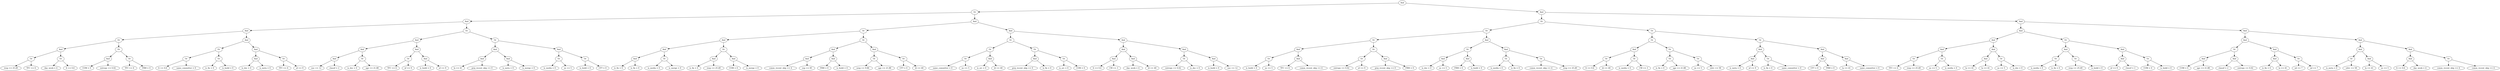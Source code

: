 digraph G {
	graph [bb="0,0,15911,540",
		dpi=78
	];
	node [label="\N"];
	1	 [height=0.5,
		label=And,
		pos="7632.4,522",
		width=0.75];
	2	 [height=0.5,
		label=Or,
		pos="5900.4,450",
		width=0.75];
	1 -> 2	 [pos="e,5927.2,452.09 7605.5,519.91 7407,511.89 6168.5,461.84 5937.5,452.5"];
	3	 [height=0.5,
		label=And,
		pos="9922.4,450",
		width=0.75];
	1 -> 3	 [pos="e,9895.5,451.82 7659.3,520.18 7895.3,512.96 9610.2,460.54 9885.2,452.14"];
	4	 [height=0.5,
		label=And,
		pos="2902.4,378",
		width=0.75];
	2 -> 4	 [pos="e,2929.3,379.63 5873.1,448.36 5594,441.85 3262.9,387.42 2939.6,379.87"];
	5	 [height=0.5,
		label=And,
		pos="5900.4,378",
		width=0.75];
	2 -> 5	 [pos="e,5900.4,396.1 5900.4,431.7 5900.4,423.98 5900.4,414.71 5900.4,406.11"];
	8	 [height=0.5,
		label=And,
		pos="1505.4,306",
		width=0.75];
	4 -> 8	 [pos="e,1532.3,308.35 2875.4,375.65 2701.9,366.95 1743.3,318.92 1542.4,308.85"];
	9	 [height=0.5,
		label=Or,
		pos="2902.4,306",
		width=0.75];
	4 -> 9	 [pos="e,2902.4,324.1 2902.4,359.7 2902.4,351.98 2902.4,342.71 2902.4,334.11"];
	16	 [height=0.5,
		label=Or,
		pos="748.39,234",
		width=0.75];
	8 -> 16	 [pos="e,775.01,237.46 1478.5,302.51 1363.8,291.91 916.57,250.55 785,238.38"];
	17	 [height=0.5,
		label=And,
		pos="1505.4,234",
		width=0.75];
	8 -> 17	 [pos="e,1505.4,252.1 1505.4,287.7 1505.4,279.98 1505.4,270.71 1505.4,262.11"];
	32	 [height=0.5,
		label=And,
		pos="379.39,162",
		width=0.75];
	16 -> 32	 [pos="e,405.37,167.93 722.74,228.13 658.4,215.93 490.04,183.99 415.64,169.88"];
	33	 [height=0.5,
		label=Or,
		pos="748.39,162",
		width=0.75];
	16 -> 33	 [pos="e,748.39,180.1 748.39,215.7 748.39,207.98 748.39,198.71 748.39,190.11"];
	64	 [height=0.5,
		label=Or,
		pos="190.39,90",
		width=0.75];
	32 -> 64	 [pos="e,213.46,99.544 356.22,152.42 322.83,140.05 261.04,117.17 223.04,103.09"];
	65	 [height=0.5,
		label=Or,
		pos="379.39,90",
		width=0.75];
	32 -> 65	 [pos="e,379.39,108.1 379.39,143.7 379.39,135.98 379.39,126.71 379.39,118.11"];
	128	 [height=0.5,
		label="rexp >= 25.49",
		pos="62.394,18",
		width=1.7332];
	64 -> 128	 [pos="e,90.199,34.206 170.11,77.908 151.07,67.494 122.13,51.67 99.047,39.045"];
	129	 [height=0.5,
		label="TFC <= 6",
		pos="190.39,18",
		width=1.336];
	64 -> 129	 [pos="e,190.39,36.104 190.39,71.697 190.39,63.983 190.39,54.712 190.39,46.112"];
	130	 [height=0.5,
		label="day_week = 4",
		pos="318.39,18",
		width=1.7151];
	65 -> 130	 [pos="e,333.02,35.789 366.46,74.155 358.73,65.288 348.72,53.803 339.84,43.611"];
	131	 [height=0.5,
		label="lt >= 0.6",
		pos="440.39,18",
		width=1.1735];
	65 -> 131	 [pos="e,426.2,35.29 392.33,74.155 400.25,65.072 410.55,53.243 419.59,42.87"];
	66	 [height=0.5,
		label=And,
		pos="680.39,90",
		width=0.75];
	33 -> 66	 [pos="e,694.47,105.49 734.3,146.5 724.82,136.73 712.15,123.69 701.47,112.7"];
	67	 [height=0.5,
		label=Or,
		pos="816.39,90",
		width=0.75];
	33 -> 67	 [pos="e,802.32,105.49 762.48,146.5 771.97,136.73 784.64,123.69 795.31,112.7"];
	132	 [height=0.5,
		label="COM = 0",
		pos="546.39,18",
		width=1.2818];
	66 -> 132	 [pos="e,572.83,32.81 659.75,78.216 639.05,67.402 606.77,50.538 581.94,37.569"];
	133	 [height=0.5,
		label="entropy <= 0.02",
		pos="680.39,18",
		width=1.9318];
	66 -> 133	 [pos="e,680.39,36.104 680.39,71.697 680.39,63.983 680.39,54.712 680.39,46.112"];
	134	 [height=0.5,
		label="TFC <= 6",
		pos="816.39,18",
		width=1.336];
	67 -> 134	 [pos="e,816.39,36.104 816.39,71.697 816.39,63.983 816.39,54.712 816.39,46.112"];
	135	 [height=0.5,
		label="FRM = 0",
		pos="927.39,18",
		width=1.2457];
	67 -> 135	 [pos="e,904.34,33.54 835.48,76.967 852.03,66.526 876.33,51.204 895.78,38.934"];
	34	 [height=0.5,
		label=Or,
		pos="1385.4,162",
		width=0.75];
	17 -> 34	 [pos="e,1405.2,174.58 1485.6,221.44 1466.1,210.09 1436.2,192.66 1414.2,179.78"];
	35	 [height=0.5,
		label=And,
		pos="1626.4,162",
		width=0.75];
	17 -> 35	 [pos="e,1606.7,174.4 1525.1,221.6 1544.9,210.16 1575.5,192.42 1598,179.46"];
	68	 [height=0.5,
		label=Or,
		pos="1177.4,90",
		width=0.75];
	34 -> 68	 [pos="e,1201,98.936 1361.5,152.97 1324.4,140.47 1252.6,116.32 1210.5,102.14"];
	69	 [height=0.5,
		label=Or,
		pos="1385.4,90",
		width=0.75];
	34 -> 69	 [pos="e,1385.4,108.1 1385.4,143.7 1385.4,135.98 1385.4,126.71 1385.4,118.11"];
	136	 [height=0.5,
		label="lt >= 0.6",
		pos="1032.4,18",
		width=1.1735];
	68 -> 136	 [pos="e,1059.3,31.995 1156,78.671 1133,67.581 1096.1,49.766 1068.6,36.485"];
	137	 [height=0.5,
		label="same_committer = 0",
		pos="1177.4,18",
		width=2.3651];
	68 -> 137	 [pos="e,1177.4,36.104 1177.4,71.697 1177.4,63.983 1177.4,54.712 1177.4,46.112"];
	138	 [height=0.5,
		label="is_fix = 0",
		pos="1326.4,18",
		width=1.2638];
	69 -> 138	 [pos="e,1340.4,35.628 1372.6,73.811 1365.1,64.927 1355.5,53.504 1346.9,43.388"];
	139	 [height=0.5,
		label="is_build = 0",
		pos="1443.4,18",
		width=1.4985];
	69 -> 139	 [pos="e,1429.6,35.628 1398,73.811 1405.3,64.927 1414.8,53.504 1423.2,43.388"];
	70	 [height=0.5,
		label=And,
		pos="1626.4,90",
		width=0.75];
	35 -> 70	 [pos="e,1626.4,108.1 1626.4,143.7 1626.4,135.98 1626.4,126.71 1626.4,118.11"];
	71	 [height=0.5,
		label=Or,
		pos="1805.4,90",
		width=0.75];
	35 -> 71	 [pos="e,1782.6,99.904 1649.1,152.13 1680.5,139.86 1737.3,117.62 1773.1,103.62"];
	140	 [height=0.5,
		label="is_doc = 0",
		pos="1565.4,18",
		width=1.3902];
	70 -> 140	 [pos="e,1579.6,35.29 1613.5,74.155 1605.5,65.072 1595.2,53.243 1586.2,42.87"];
	141	 [height=0.5,
		label="is_meta = 0",
		pos="1686.4,18",
		width=1.4804];
	70 -> 141	 [pos="e,1672.1,35.628 1639.4,73.811 1647,64.927 1656.8,53.504 1665.5,43.388"];
	142	 [height=0.5,
		label="TFC <= 6",
		pos="1805.4,18",
		width=1.336];
	71 -> 142	 [pos="e,1805.4,36.104 1805.4,71.697 1805.4,63.983 1805.4,54.712 1805.4,46.112"];
	143	 [height=0.5,
		label="nf <= 9",
		pos="1909.4,18",
		width=1.0652];
	71 -> 143	 [pos="e,1888.5,33.091 1824,76.485 1839.6,66.009 1862,50.871 1880,38.76"];
	18	 [height=0.5,
		label=And,
		pos="2654.4,234",
		width=0.75];
	9 -> 18	 [pos="e,2679,241.94 2877.7,298.03 2833.2,285.48 2739.6,259.04 2688.8,244.72"];
	19	 [height=0.5,
		label=Or,
		pos="3149.4,234",
		width=0.75];
	9 -> 19	 [pos="e,3124.9,241.94 2927,298.03 2971.3,285.48 3064.6,259.04 3115.1,244.72"];
	36	 [height=0.5,
		label=And,
		pos="2307.4,162",
		width=0.75];
	18 -> 36	 [pos="e,2332.9,168.15 2628.9,227.85 2567.8,215.54 2413.3,184.36 2343.1,170.2"];
	37	 [height=0.5,
		label=And,
		pos="2654.4,162",
		width=0.75];
	18 -> 37	 [pos="e,2654.4,180.1 2654.4,215.7 2654.4,207.98 2654.4,198.71 2654.4,190.11"];
	72	 [height=0.5,
		label=And,
		pos="2127.4,90",
		width=0.75];
	36 -> 72	 [pos="e,2150.3,99.904 2284.6,152.13 2253,139.86 2195.9,117.62 2159.8,103.62"];
	73	 [height=0.5,
		label=Or,
		pos="2307.4,90",
		width=0.75];
	36 -> 73	 [pos="e,2307.4,108.1 2307.4,143.7 2307.4,135.98 2307.4,126.71 2307.4,118.11"];
	144	 [height=0.5,
		label="nuc <= 12",
		pos="2013.4,18",
		width=1.336];
	72 -> 144	 [pos="e,2037.6,33.86 2108.1,77.125 2091.1,66.728 2066.2,51.402 2046.1,39.098"];
	145	 [height=0.5,
		label="classif = 2",
		pos="2127.4,18",
		width=1.336];
	72 -> 145	 [pos="e,2127.4,36.104 2127.4,71.697 2127.4,63.983 2127.4,54.712 2127.4,46.112"];
	146	 [height=0.5,
		label="is_doc = 0",
		pos="2243.4,18",
		width=1.3902];
	73 -> 146	 [pos="e,2258.3,35.29 2293.8,74.155 2285.5,65.072 2274.7,53.243 2265.2,42.87"];
	147	 [height=0.5,
		label="age <= 21.88",
		pos="2370.4,18",
		width=1.6249];
	73 -> 147	 [pos="e,2355.3,35.789 2320.8,74.155 2328.8,65.2 2339.3,53.576 2348.5,43.309"];
	74	 [height=0.5,
		label=Or,
		pos="2599.4,90",
		width=0.75];
	37 -> 74	 [pos="e,2611.3,106.16 2642.5,145.81 2635.2,136.55 2625.7,124.52 2617.5,114.09"];
	75	 [height=0.5,
		label=And,
		pos="2709.4,90",
		width=0.75];
	37 -> 75	 [pos="e,2697.5,106.16 2666.3,145.81 2673.6,136.55 2683.1,124.52 2691.2,114.09"];
	148	 [height=0.5,
		label="TFC <= 6",
		pos="2495.4,18",
		width=1.336];
	74 -> 148	 [pos="e,2517.8,34.085 2580.8,76.485 2565.6,66.279 2543.9,51.65 2526.2,39.703"];
	149	 [height=0.5,
		label="nf <= 9",
		pos="2599.4,18",
		width=1.0652];
	74 -> 149	 [pos="e,2599.4,36.104 2599.4,71.697 2599.4,63.983 2599.4,54.712 2599.4,46.112"];
	150	 [height=0.5,
		label="is_build = 0",
		pos="2709.4,18",
		width=1.4985];
	75 -> 150	 [pos="e,2709.4,36.104 2709.4,71.697 2709.4,63.983 2709.4,54.712 2709.4,46.112"];
	151	 [height=0.5,
		label="nf <= 9",
		pos="2819.4,18",
		width=1.0652];
	75 -> 151	 [pos="e,2797.4,32.976 2728.6,76.807 2745.2,66.209 2769.6,50.669 2789,38.37"];
	38	 [height=0.5,
		label=And,
		pos="3149.4,162",
		width=0.75];
	19 -> 38	 [pos="e,3149.4,180.1 3149.4,215.7 3149.4,207.98 3149.4,198.71 3149.4,190.11"];
	39	 [height=0.5,
		label=And,
		pos="3552.4,162",
		width=0.75];
	19 -> 39	 [pos="e,3526.5,167.49 3175.2,228.51 3244.8,216.43 3436.3,183.16 3516.4,169.25"];
	76	 [height=0.5,
		label=And,
		pos="3067.4,90",
		width=0.75];
	38 -> 76	 [pos="e,3083.3,104.56 3133.2,147.17 3121.2,136.94 3104.7,122.85 3091.2,111.34"];
	77	 [height=0.5,
		label=And,
		pos="3231.4,90",
		width=0.75];
	38 -> 77	 [pos="e,3215.5,104.56 3165.6,147.17 3177.6,136.94 3194.1,122.85 3207.6,111.34"];
	152	 [height=0.5,
		label="la <= 41",
		pos="2916.4,18",
		width=1.1374];
	76 -> 152	 [pos="e,2943.6,31.617 3045.8,78.971 3021.6,67.762 2982,49.425 2953,35.974"];
	153	 [height=0.5,
		label="proj_recent_skip >= 0",
		pos="3067.4,18",
		width=2.5637];
	76 -> 153	 [pos="e,3067.4,36.104 3067.4,71.697 3067.4,63.983 3067.4,54.712 3067.4,46.112"];
	154	 [height=0.5,
		label="is_meta = 0",
		pos="3231.4,18",
		width=1.4804];
	77 -> 154	 [pos="e,3231.4,36.104 3231.4,71.697 3231.4,63.983 3231.4,54.712 3231.4,46.112"];
	155	 [height=0.5,
		label="is_merge = 0",
		pos="3360.4,18",
		width=1.6068];
	77 -> 155	 [pos="e,3332.8,33.948 3251.8,77.908 3271.2,67.426 3300.6,51.463 3323.9,38.797"];
	78	 [height=0.5,
		label=Or,
		pos="3552.4,90",
		width=0.75];
	39 -> 78	 [pos="e,3552.4,108.1 3552.4,143.7 3552.4,135.98 3552.4,126.71 3552.4,118.11"];
	79	 [height=0.5,
		label=Or,
		pos="3720.4,90",
		width=0.75];
	39 -> 79	 [pos="e,3698,100.33 3574.7,151.7 3603.9,139.52 3655.4,118.07 3688.7,104.2"];
	156	 [height=0.5,
		label="is_media = 0",
		pos="3494.4,18",
		width=1.6068];
	78 -> 156	 [pos="e,3508.2,35.628 3539.8,73.811 3532.4,64.927 3523,53.504 3514.6,43.388"];
	157	 [height=0.5,
		label="ns <= 5",
		pos="3609.4,18",
		width=1.0832];
	78 -> 157	 [pos="e,3596.3,35.134 3564.8,73.811 3572.1,64.8 3581.6,53.177 3589.9,42.955"];
	158	 [height=0.5,
		label="is_build = 0",
		pos="3720.4,18",
		width=1.4985];
	79 -> 158	 [pos="e,3720.4,36.104 3720.4,71.697 3720.4,63.983 3720.4,54.712 3720.4,46.112"];
	159	 [height=0.5,
		label="CFT = 0",
		pos="3835.4,18",
		width=1.1916];
	79 -> 159	 [pos="e,3812.1,33.173 3739.6,77.284 3757,66.706 3782.9,50.935 3803.4,38.465"];
	10	 [height=0.5,
		label=Or,
		pos="5507.4,306",
		width=0.75];
	5 -> 10	 [pos="e,5533.3,311.61 5874.6,372.41 5806.5,360.27 5621.4,327.31 5543.2,313.37"];
	11	 [height=0.5,
		label=And,
		pos="6438.4,306",
		width=0.75];
	5 -> 11	 [pos="e,6412.1,310.42 5926.7,373.58 6014.9,362.1 6300.4,324.95 6402,311.73"];
	20	 [height=0.5,
		label=And,
		pos="4616.4,234",
		width=0.75];
	10 -> 20	 [pos="e,4643.4,237.12 5480.7,302.91 5352.8,292.85 4801.8,249.57 4653.4,237.91"];
	21	 [height=0.5,
		label=Or,
		pos="5507.4,234",
		width=0.75];
	10 -> 21	 [pos="e,5507.4,252.1 5507.4,287.7 5507.4,279.98 5507.4,270.71 5507.4,262.11"];
	40	 [height=0.5,
		label=And,
		pos="4238.4,162",
		width=0.75];
	20 -> 40	 [pos="e,4264.1,167.76 4590.7,228.24 4524.8,216.05 4349.8,183.63 4274.1,169.62"];
	41	 [height=0.5,
		label=Or,
		pos="4616.4,162",
		width=0.75];
	20 -> 41	 [pos="e,4616.4,180.1 4616.4,215.7 4616.4,207.98 4616.4,198.71 4616.4,190.11"];
	80	 [height=0.5,
		label=And,
		pos="4050.4,90",
		width=0.75];
	40 -> 80	 [pos="e,4073.3,99.544 4215.3,152.42 4182.1,140.05 4120.7,117.17 4082.9,103.09"];
	81	 [height=0.5,
		label=Or,
		pos="4238.4,90",
		width=0.75];
	40 -> 81	 [pos="e,4238.4,108.1 4238.4,143.7 4238.4,135.98 4238.4,126.71 4238.4,118.11"];
	160	 [height=0.5,
		label="is_fix = 0",
		pos="3941.4,18",
		width=1.2638];
	80 -> 160	 [pos="e,3964.3,33.722 4031.4,76.807 4015.3,66.459 3991.8,51.401 3972.9,39.248"];
	161	 [height=0.5,
		label="is_fix = 0",
		pos="4050.4,18",
		width=1.2638];
	80 -> 161	 [pos="e,4050.4,36.104 4050.4,71.697 4050.4,63.983 4050.4,54.712 4050.4,46.112"];
	162	 [height=0.5,
		label="is_media = 0",
		pos="4171.4,18",
		width=1.6068];
	81 -> 162	 [pos="e,4187.1,35.448 4224.5,74.496 4215.8,65.344 4204.2,53.306 4194.2,42.781"];
	163	 [height=0.5,
		label="is_merge = 0",
		pos="4305.4,18",
		width=1.6068];
	81 -> 163	 [pos="e,4289.7,35.448 4252.3,74.496 4261,65.344 4272.6,53.306 4282.6,42.781"];
	82	 [height=0.5,
		label=And,
		pos="4552.4,90",
		width=0.75];
	41 -> 82	 [pos="e,4565.9,105.82 4602.8,146.15 4594.1,136.6 4582.6,123.99 4572.7,113.25"];
	83	 [height=0.5,
		label=And,
		pos="4679.4,90",
		width=0.75];
	41 -> 83	 [pos="e,4666.1,105.82 4629.8,146.15 4638.3,136.69 4649.5,124.24 4659.1,113.56"];
	164	 [height=0.5,
		label="is_fix = 0",
		pos="4426.4,18",
		width=1.2638];
	82 -> 164	 [pos="e,4451.8,33.119 4532.2,77.753 4512.9,67.04 4483.5,50.705 4460.6,37.976"];
	165	 [height=0.5,
		label="rexp >= 25.49",
		pos="4552.4,18",
		width=1.7332];
	82 -> 165	 [pos="e,4552.4,36.104 4552.4,71.697 4552.4,63.983 4552.4,54.712 4552.4,46.112"];
	166	 [height=0.5,
		label="COM = 0",
		pos="4679.4,18",
		width=1.2818];
	83 -> 166	 [pos="e,4679.4,36.104 4679.4,71.697 4679.4,63.983 4679.4,54.712 4679.4,46.112"];
	167	 [height=0.5,
		label="is_merge = 0",
		pos="4801.4,18",
		width=1.6068];
	83 -> 167	 [pos="e,4775.1,34.067 4699.3,77.597 4717.3,67.225 4744.4,51.676 4766.2,39.201"];
	42	 [height=0.5,
		label=And,
		pos="5315.4,162",
		width=0.75];
	21 -> 42	 [pos="e,5338.6,171.47 5484.2,224.56 5450.4,212.21 5387.1,189.15 5348.4,175.03"];
	43	 [height=0.5,
		label=And,
		pos="5572.4,162",
		width=0.75];
	21 -> 43	 [pos="e,5558.6,177.82 5521.2,218.15 5530.1,208.6 5541.8,195.99 5551.7,185.25"];
	84	 [height=0.5,
		label=And,
		pos="5145.4,90",
		width=0.75];
	42 -> 84	 [pos="e,5167.8,100.22 5292.8,151.7 5263.1,139.49 5210.8,117.95 5177.2,104.09"];
	85	 [height=0.5,
		label=And,
		pos="5315.4,90",
		width=0.75];
	42 -> 85	 [pos="e,5315.4,108.1 5315.4,143.7 5315.4,135.98 5315.4,126.71 5315.4,118.11"];
	168	 [height=0.5,
		label="comm_recent_skip >= 4",
		pos="4978.4,18",
		width=2.7984];
	84 -> 168	 [pos="e,5016,34.776 5123.2,79.705 5098.5,69.324 5057.6,52.22 5025.7,38.808"];
	169	 [height=0.5,
		label="exp >= 85",
		pos="5145.4,18",
		width=1.336];
	84 -> 169	 [pos="e,5145.4,36.104 5145.4,71.697 5145.4,63.983 5145.4,54.712 5145.4,46.112"];
	170	 [height=0.5,
		label="FRM = 0",
		pos="5256.4,18",
		width=1.2457];
	85 -> 170	 [pos="e,5270.4,35.628 5302.6,73.811 5295.1,64.927 5285.5,53.504 5276.9,43.388"];
	171	 [height=0.5,
		label="is_build = 0",
		pos="5373.4,18",
		width=1.4985];
	85 -> 171	 [pos="e,5359.6,35.628 5328,73.811 5335.3,64.927 5344.8,53.504 5353.2,43.388"];
	86	 [height=0.5,
		label=Or,
		pos="5572.4,90",
		width=0.75];
	43 -> 86	 [pos="e,5572.4,108.1 5572.4,143.7 5572.4,135.98 5572.4,126.71 5572.4,118.11"];
	87	 [height=0.5,
		label=Or,
		pos="5759.4,90",
		width=0.75];
	43 -> 87	 [pos="e,5736.3,99.654 5595.3,152.42 5628.3,140.08 5689.2,117.29 5726.8,103.21"];
	172	 [height=0.5,
		label="sexp >= 9.86",
		pos="5504.4,18",
		width=1.6429];
	86 -> 172	 [pos="e,5520.4,35.448 5558.3,74.496 5549.4,65.344 5537.7,53.306 5527.5,42.781"];
	173	 [height=0.5,
		label="age <= 21.88",
		pos="5640.4,18",
		width=1.6249];
	86 -> 173	 [pos="e,5624.4,35.448 5586.5,74.496 5595.4,65.344 5607.1,53.306 5617.3,42.781"];
	174	 [height=0.5,
		label="CFT = 0",
		pos="5759.4,18",
		width=1.1916];
	87 -> 174	 [pos="e,5759.4,36.104 5759.4,71.697 5759.4,63.983 5759.4,54.712 5759.4,46.112"];
	175	 [height=0.5,
		label="ld <= 40",
		pos="5862.4,18",
		width=1.1735];
	87 -> 175	 [pos="e,5840.9,33.585 5777.8,76.485 5793,66.144 5814.9,51.261 5832.6,39.23"];
	22	 [height=0.5,
		label=Or,
		pos="6438.4,234",
		width=0.75];
	11 -> 22	 [pos="e,6438.4,252.1 6438.4,287.7 6438.4,279.98 6438.4,270.71 6438.4,262.11"];
	23	 [height=0.5,
		label=And,
		pos="7166.4,234",
		width=0.75];
	11 -> 23	 [pos="e,7139.8,237.56 6465.2,302.43 6576.3,291.74 7001.6,250.85 7129.7,238.53"];
	44	 [height=0.5,
		label=Or,
		pos="6307.4,162",
		width=0.75];
	22 -> 44	 [pos="e,6327.7,173.86 6417.9,222.06 6396.1,210.4 6361.4,191.83 6336.6,178.63"];
	45	 [height=0.5,
		label=Or,
		pos="6592.4,162",
		width=0.75];
	22 -> 45	 [pos="e,6570.8,172.83 6460.1,223.12 6486.6,211.08 6531.5,190.66 6561.6,177.01"];
	88	 [height=0.5,
		label=Or,
		pos="6149.4,90",
		width=0.75];
	44 -> 88	 [pos="e,6171.2,100.65 6285.4,151.27 6258.2,139.2 6211.6,118.55 6180.6,104.84"];
	89	 [height=0.5,
		label=And,
		pos="6307.4,90",
		width=0.75];
	44 -> 89	 [pos="e,6307.4,108.1 6307.4,143.7 6307.4,135.98 6307.4,126.71 6307.4,118.11"];
	176	 [height=0.5,
		label="same_committer = 0",
		pos="6007.4,18",
		width=2.3651];
	88 -> 176	 [pos="e,6039.3,34.748 6128.1,78.52 6107.2,68.194 6074.6,52.145 6048.6,39.313"];
	177	 [height=0.5,
		label="ns <= 5",
		pos="6149.4,18",
		width=1.0832];
	88 -> 177	 [pos="e,6149.4,36.104 6149.4,71.697 6149.4,63.983 6149.4,54.712 6149.4,46.112"];
	178	 [height=0.5,
		label="is_src = 0",
		pos="6253.4,18",
		width=1.3179];
	89 -> 178	 [pos="e,6266.1,35.467 6295.4,73.465 6288.6,64.654 6280,53.43 6272.3,43.463"];
	179	 [height=0.5,
		label="ld <= 40",
		pos="6361.4,18",
		width=1.1735];
	89 -> 179	 [pos="e,6348.7,35.467 6319.4,73.465 6326.2,64.654 6334.8,53.43 6342.5,43.463"];
	90	 [height=0.5,
		label=And,
		pos="6592.4,90",
		width=0.75];
	45 -> 90	 [pos="e,6592.4,108.1 6592.4,143.7 6592.4,135.98 6592.4,126.71 6592.4,118.11"];
	91	 [height=0.5,
		label=Or,
		pos="6781.4,90",
		width=0.75];
	45 -> 91	 [pos="e,6758.3,99.544 6615.6,152.42 6649,140.05 6710.7,117.17 6748.7,103.09"];
	180	 [height=0.5,
		label="proj_recent_skip >= 0",
		pos="6514.4,18",
		width=2.5637];
	90 -> 180	 [pos="e,6533.1,35.764 6577,75.17 6566.6,65.888 6552.8,53.423 6540.7,42.594"];
	181	 [height=0.5,
		label="is_fix = 0",
		pos="6670.4,18",
		width=1.2638];
	90 -> 181	 [pos="e,6652.8,34.756 6607.8,75.17 6618.4,65.626 6632.8,52.718 6645.1,41.683"];
	182	 [height=0.5,
		label="is_src = 0",
		pos="6781.4,18",
		width=1.3179];
	91 -> 182	 [pos="e,6781.4,36.104 6781.4,71.697 6781.4,63.983 6781.4,54.712 6781.4,46.112"];
	183	 [height=0.5,
		label="COM = 0",
		pos="6893.4,18",
		width=1.2818];
	91 -> 183	 [pos="e,6870,33.608 6800.4,77.125 6817.1,66.707 6841.6,51.34 6861.4,39.024"];
	46	 [height=0.5,
		label=And,
		pos="7166.4,162",
		width=0.75];
	23 -> 46	 [pos="e,7166.4,180.1 7166.4,215.7 7166.4,207.98 7166.4,198.71 7166.4,190.11"];
	47	 [height=0.5,
		label=And,
		pos="7550.4,162",
		width=0.75];
	23 -> 47	 [pos="e,7524.7,167.68 7192.2,228.3 7259,216.12 7437.8,183.52 7514.6,169.53"];
	92	 [height=0.5,
		label=And,
		pos="7104.4,90",
		width=0.75];
	46 -> 92	 [pos="e,7117.5,105.82 7153.2,146.15 7144.9,136.69 7133.8,124.24 7124.4,113.56"];
	93	 [height=0.5,
		label=And,
		pos="7229.4,90",
		width=0.75];
	46 -> 93	 [pos="e,7216.1,105.82 7179.8,146.15 7188.3,136.69 7199.5,124.24 7209.1,113.56"];
	184	 [height=0.5,
		label="lt >= 0.6",
		pos="6999.4,18",
		width=1.1735];
	92 -> 184	 [pos="e,7021.3,33.585 7085.6,76.485 7070.1,66.144 7047.8,51.261 7029.7,39.23"];
	185	 [height=0.5,
		label="CM <= 3",
		pos="7104.4,18",
		width=1.2457];
	92 -> 185	 [pos="e,7104.4,36.104 7104.4,71.697 7104.4,63.983 7104.4,54.712 7104.4,46.112"];
	186	 [height=0.5,
		label="day_week = 4",
		pos="7229.4,18",
		width=1.7151];
	93 -> 186	 [pos="e,7229.4,36.104 7229.4,71.697 7229.4,63.983 7229.4,54.712 7229.4,46.112"];
	187	 [height=0.5,
		label="ld <= 40",
		pos="7351.4,18",
		width=1.1735];
	93 -> 187	 [pos="e,7327.3,32.805 7249.3,77.597 7268,66.838 7296.5,50.509 7318.6,37.819"];
	94	 [height=0.5,
		label=Or,
		pos="7550.4,90",
		width=0.75];
	47 -> 94	 [pos="e,7550.4,108.1 7550.4,143.7 7550.4,135.98 7550.4,126.71 7550.4,118.11"];
	95	 [height=0.5,
		label=And,
		pos="7741.4,90",
		width=0.75];
	47 -> 95	 [pos="e,7718.3,99.474 7573.4,152.56 7607.1,140.21 7670,117.15 7708.6,103.03"];
	188	 [height=0.5,
		label="entropy <= 0.02",
		pos="7481.4,18",
		width=1.9318];
	94 -> 188	 [pos="e,7497.9,35.699 7536.1,74.496 7527.1,65.409 7515.4,53.475 7505.1,43.004"];
	189	 [height=0.5,
		label="is_doc = 0",
		pos="7619.4,18",
		width=1.3902];
	94 -> 189	 [pos="e,7603.4,35.198 7564.7,74.496 7573.8,65.28 7585.7,53.136 7596.2,42.559"];
	190	 [height=0.5,
		label="is_build = 0",
		pos="7741.4,18",
		width=1.4985];
	95 -> 190	 [pos="e,7741.4,36.104 7741.4,71.697 7741.4,63.983 7741.4,54.712 7741.4,46.112"];
	191	 [height=0.5,
		label="nuc <= 12",
		pos="7861.4,18",
		width=1.336];
	95 -> 191	 [pos="e,7836.6,33.491 7761.2,77.441 7779.3,66.908 7806.3,51.132 7827.8,38.626"];
	6	 [height=0.5,
		label=Or,
		pos="9922.4,378",
		width=0.75];
	3 -> 6	 [pos="e,9922.4,396.1 9922.4,431.7 9922.4,423.98 9922.4,414.71 9922.4,406.11"];
	7	 [height=0.5,
		label=And,
		pos="12933,378",
		width=0.75];
	3 -> 7	 [pos="e,12906,379.63 9949.3,448.37 10227,441.91 12571,387.43 12896,379.87"];
	12	 [height=0.5,
		label=Or,
		pos="9428.4,306",
		width=0.75];
	6 -> 12	 [pos="e,9454.5,310.71 9896.2,373.29 9813.7,361.6 9559.3,325.55 9464.5,312.12"];
	13	 [height=0.5,
		label=Or,
		pos="10536,306",
		width=0.75];
	6 -> 13	 [pos="e,10510,310.04 9948.8,373.99 10046,362.88 10386,324.09 10500,311.2"];
	24	 [height=0.5,
		label=Or,
		pos="8752.4,234",
		width=0.75];
	12 -> 24	 [pos="e,8779.1,237.76 9401.9,302.26 9297,291.4 8911,251.42 8789.4,238.83"];
	25	 [height=0.5,
		label=And,
		pos="9428.4,234",
		width=0.75];
	12 -> 25	 [pos="e,9428.4,252.1 9428.4,287.7 9428.4,279.98 9428.4,270.71 9428.4,262.11"];
	48	 [height=0.5,
		label=And,
		pos="8281.4,162",
		width=0.75];
	24 -> 48	 [pos="e,8307.5,166.89 8726.1,229.09 8646.6,217.27 8409,181.96 8317.7,168.39"];
	49	 [height=0.5,
		label=Or,
		pos="8752.4,162",
		width=0.75];
	24 -> 49	 [pos="e,8752.4,180.1 8752.4,215.7 8752.4,207.98 8752.4,198.71 8752.4,190.11"];
	96	 [height=0.5,
		label=Or,
		pos="8092.4,90",
		width=0.75];
	48 -> 96	 [pos="e,8115.5,99.544 8258.2,152.42 8224.8,140.05 8163,117.17 8125,103.09"];
	97	 [height=0.5,
		label=And,
		pos="8281.4,90",
		width=0.75];
	48 -> 97	 [pos="e,8281.4,108.1 8281.4,143.7 8281.4,135.98 8281.4,126.71 8281.4,118.11"];
	192	 [height=0.5,
		label="is_build = 0",
		pos="7981.4,18",
		width=1.4985];
	96 -> 192	 [pos="e,8005.7,34.298 8073.3,76.967 8057.1,66.729 8033.4,51.799 8014.1,39.654"];
	193	 [height=0.5,
		label="ns <= 5",
		pos="8092.4,18",
		width=1.0832];
	96 -> 193	 [pos="e,8092.4,36.104 8092.4,71.697 8092.4,63.983 8092.4,54.712 8092.4,46.112"];
	194	 [height=0.5,
		label="TFC <= 6",
		pos="8197.4,18",
		width=1.336];
	97 -> 194	 [pos="e,8216.2,34.655 8265.2,75.503 8253.6,65.831 8237.7,52.58 8224.2,41.342"];
	195	 [height=0.5,
		label="comm_recent_skip >= 4",
		pos="8364.4,18",
		width=2.7984];
	97 -> 195	 [pos="e,8344.5,35.764 8297.8,75.17 8308.9,65.799 8323.9,53.186 8336.8,42.285"];
	98	 [height=0.5,
		label=Or,
		pos="8678.4,90",
		width=0.75];
	49 -> 98	 [pos="e,8693.3,105.14 8737.4,146.83 8726.9,136.87 8712.6,123.37 8700.7,112.14"];
	99	 [height=0.5,
		label=And,
		pos="8827.4,90",
		width=0.75];
	49 -> 99	 [pos="e,8812.2,105.14 8767.6,146.83 8778.2,136.87 8792.7,123.37 8804.7,112.14"];
	196	 [height=0.5,
		label="entropy <= 0.02",
		pos="8552.4,18",
		width=1.9318];
	98 -> 196	 [pos="e,8580.6,34.654 8658.2,77.753 8639.7,67.495 8611.9,52.083 8589.5,39.617"];
	197	 [height=0.5,
		label="nf <= 9",
		pos="8678.4,18",
		width=1.0652];
	98 -> 197	 [pos="e,8678.4,36.104 8678.4,71.697 8678.4,63.983 8678.4,54.712 8678.4,46.112"];
	198	 [height=0.5,
		label="proj_recent_skip >= 0",
		pos="8827.4,18",
		width=2.5637];
	99 -> 198	 [pos="e,8827.4,36.104 8827.4,71.697 8827.4,63.983 8827.4,54.712 8827.4,46.112"];
	199	 [height=0.5,
		label="FRM = 0",
		pos="8982.4,18",
		width=1.2457];
	99 -> 199	 [pos="e,8953.8,31.923 8849.3,79.119 8874,67.965 8914.6,49.617 8944.5,36.12"];
	50	 [height=0.5,
		label=Or,
		pos="9363.4,162",
		width=0.75];
	25 -> 50	 [pos="e,9377.2,177.82 9414.6,218.15 9405.7,208.6 9394,195.99 9384.1,185.25"];
	51	 [height=0.5,
		label=And,
		pos="9611.4,162",
		width=0.75];
	25 -> 51	 [pos="e,9588.6,171.72 9451.2,224.28 9483.3,211.98 9542.1,189.49 9578.9,175.45"];
	100	 [height=0.5,
		label=And,
		pos="9202.4,90",
		width=0.75];
	50 -> 100	 [pos="e,9224.4,100.58 9341.3,151.41 9313.5,139.3 9265.4,118.37 9233.7,104.61"];
	101	 [height=0.5,
		label=And,
		pos="9363.4,90",
		width=0.75];
	50 -> 101	 [pos="e,9363.4,108.1 9363.4,143.7 9363.4,135.98 9363.4,126.71 9363.4,118.11"];
	200	 [height=0.5,
		label="is_doc = 0",
		pos="9095.4,18",
		width=1.3902];
	100 -> 200	 [pos="e,9118.7,34.227 9183.8,76.807 9168.1,66.595 9145.5,51.794 9127.1,39.726"];
	201	 [height=0.5,
		label="ns <= 5",
		pos="9202.4,18",
		width=1.0832];
	100 -> 201	 [pos="e,9202.4,36.104 9202.4,71.697 9202.4,63.983 9202.4,54.712 9202.4,46.112"];
	202	 [height=0.5,
		label="FRM = 0",
		pos="9304.4,18",
		width=1.2457];
	101 -> 202	 [pos="e,9318.4,35.628 9350.6,73.811 9343.1,64.927 9333.5,53.504 9324.9,43.388"];
	203	 [height=0.5,
		label="is_build = 0",
		pos="9421.4,18",
		width=1.4985];
	101 -> 203	 [pos="e,9407.6,35.628 9376,73.811 9383.3,64.927 9392.8,53.504 9401.2,43.388"];
	102	 [height=0.5,
		label=Or,
		pos="9611.4,90",
		width=0.75];
	51 -> 102	 [pos="e,9611.4,108.1 9611.4,143.7 9611.4,135.98 9611.4,126.71 9611.4,118.11"];
	103	 [height=0.5,
		label=Or,
		pos="9836.4,90",
		width=0.75];
	51 -> 103	 [pos="e,9812.5,98.437 9635.5,153.51 9675.7,140.98 9756.8,115.76 9802.7,101.48"];
	204	 [height=0.5,
		label="is_media = 0",
		pos="9551.4,18",
		width=1.6068];
	102 -> 204	 [pos="e,9565.6,35.628 9598.4,73.811 9590.8,64.927 9581,53.504 9572.3,43.388"];
	205	 [height=0.5,
		label="is_fix = 0",
		pos="9672.4,18",
		width=1.2638];
	102 -> 205	 [pos="e,9658.2,35.29 9624.3,74.155 9632.2,65.072 9642.6,53.243 9651.6,42.87"];
	206	 [height=0.5,
		label="comm_recent_skip >= 4",
		pos="9836.4,18",
		width=2.7984];
	103 -> 206	 [pos="e,9836.4,36.104 9836.4,71.697 9836.4,63.983 9836.4,54.712 9836.4,46.112"];
	207	 [height=0.5,
		label="rexp >= 25.49",
		pos="10017,18",
		width=1.7332];
	103 -> 207	 [pos="e,9981.6,32.853 9859.3,80.134 9887.5,69.239 9936,50.494 9971.8,36.625"];
	26	 [height=0.5,
		label=Or,
		pos="10536,234",
		width=0.75];
	13 -> 26	 [pos="e,10536,252.1 10536,287.7 10536,279.98 10536,270.71 10536,262.11"];
	27	 [height=0.5,
		label=Or,
		pos="11221,234",
		width=0.75];
	13 -> 27	 [pos="e,11195,237.73 10563,302.3 10669,291.48 11062,251.28 11185,238.75"];
	52	 [height=0.5,
		label=And,
		pos="10417,162",
		width=0.75];
	26 -> 52	 [pos="e,10437,174.58 10517,221.44 10497,210.09 10468,192.66 10446,179.78"];
	53	 [height=0.5,
		label=Or,
		pos="10650,162",
		width=0.75];
	26 -> 53	 [pos="e,10631,174.93 10556,221.13 10574,209.91 10602,192.97 10622,180.26"];
	104	 [height=0.5,
		label=Or,
		pos="10242,90",
		width=0.75];
	52 -> 104	 [pos="e,10265,100.08 10395,151.99 10364,139.79 10310,117.94 10275,103.97"];
	105	 [height=0.5,
		label=Or,
		pos="10417,90",
		width=0.75];
	52 -> 105	 [pos="e,10417,108.1 10417,143.7 10417,135.98 10417,126.71 10417,118.11"];
	208	 [height=0.5,
		label="lt >= 0.6",
		pos="10140,18",
		width=1.1735];
	104 -> 208	 [pos="e,10162,33.585 10224,76.485 10209,66.238 10188,51.531 10170,39.559"];
	209	 [height=0.5,
		label="ld <= 40",
		pos="10242,18",
		width=1.1735];
	104 -> 209	 [pos="e,10242,36.104 10242,71.697 10242,63.983 10242,54.712 10242,46.112"];
	210	 [height=0.5,
		label="is_media = 0",
		pos="10360,18",
		width=1.6068];
	105 -> 210	 [pos="e,10374,35.628 10405,73.811 10398,64.927 10388,53.504 10380,43.388"];
	211	 [height=0.5,
		label="CM <= 3",
		pos="10481,18",
		width=1.2457];
	105 -> 211	 [pos="e,10467,35.29 10431,74.155 10439,65.072 10450,53.243 10460,42.87"];
	106	 [height=0.5,
		label=Or,
		pos="10650,90",
		width=0.75];
	53 -> 106	 [pos="e,10650,108.1 10650,143.7 10650,135.98 10650,126.71 10650,118.11"];
	107	 [height=0.5,
		label=Or,
		pos="10826,90",
		width=0.75];
	53 -> 107	 [pos="e,10804,99.973 10673,151.99 10704,139.71 10759,117.63 10795,103.68"];
	212	 [height=0.5,
		label="is_fix = 0",
		pos="10589,18",
		width=1.2638];
	106 -> 212	 [pos="e,10604,35.29 10637,74.155 10630,65.072 10619,53.243 10610,42.87"];
	213	 [height=0.5,
		label="age <= 21.88",
		pos="10711,18",
		width=1.6249];
	106 -> 213	 [pos="e,10697,35.789 10663,74.155 10671,65.288 10681,53.803 10690,43.611"];
	214	 [height=0.5,
		label="ns <= 5",
		pos="10826,18",
		width=1.0832];
	107 -> 214	 [pos="e,10826,36.104 10826,71.697 10826,63.983 10826,54.712 10826,46.112"];
	215	 [height=0.5,
		label="ndev <= 58",
		pos="10936,18",
		width=1.4624];
	107 -> 215	 [pos="e,10912,34.227 10846,76.807 10862,66.595 10885,51.794 10904,39.726"];
	54	 [height=0.5,
		label=And,
		pos="11221,162",
		width=0.75];
	27 -> 54	 [pos="e,11221,180.1 11221,215.7 11221,207.98 11221,198.71 11221,190.11"];
	55	 [height=0.5,
		label=And,
		pos="11620,162",
		width=0.75];
	27 -> 55	 [pos="e,11595,167.53 11247,228.46 11316,216.34 11505,183.2 11585,169.28"];
	108	 [height=0.5,
		label=And,
		pos="11170,90",
		width=0.75];
	54 -> 108	 [pos="e,11182,106.49 11210,145.46 11203,136.4 11195,124.79 11188,114.61"];
	109	 [height=0.5,
		label=Or,
		pos="11272,90",
		width=0.75];
	54 -> 109	 [pos="e,11261,106.49 11233,145.46 11239,136.4 11248,124.79 11255,114.61"];
	216	 [height=0.5,
		label="is_meta = 0",
		pos="11060,18",
		width=1.4804];
	108 -> 216	 [pos="e,11084,34.227 11151,76.807 11135,66.595 11112,51.794 11093,39.726"];
	217	 [height=0.5,
		label="nf <= 9",
		pos="11170,18",
		width=1.0652];
	108 -> 217	 [pos="e,11170,36.104 11170,71.697 11170,63.983 11170,54.712 11170,46.112"];
	218	 [height=0.5,
		label="is_fix = 0",
		pos="11272,18",
		width=1.2638];
	109 -> 218	 [pos="e,11272,36.104 11272,71.697 11272,63.983 11272,54.712 11272,46.112"];
	219	 [height=0.5,
		label="same_committer = 0",
		pos="11421,18",
		width=2.3651];
	109 -> 219	 [pos="e,11388,34.694 11294,78.971 11316,68.578 11351,52.055 11379,38.982"];
	110	 [height=0.5,
		label=And,
		pos="11620,90",
		width=0.75];
	55 -> 110	 [pos="e,11620,108.1 11620,143.7 11620,135.98 11620,126.71 11620,118.11"];
	111	 [height=0.5,
		label=And,
		pos="11777,90",
		width=0.75];
	55 -> 111	 [pos="e,11755,100.76 11642,151.27 11669,139.23 11715,118.67 11746,104.95"];
	220	 [height=0.5,
		label="CFT = 0",
		pos="11567,18",
		width=1.1916];
	110 -> 220	 [pos="e,11580,35.467 11609,73.465 11602,64.654 11593,53.43 11586,43.463"];
	221	 [height=0.5,
		label="FRM = 0",
		pos="11673,18",
		width=1.2457];
	110 -> 221	 [pos="e,11661,35.467 11632,73.465 11639,64.654 11647,53.43 11655,43.463"];
	222	 [height=0.5,
		label="la <= 41",
		pos="11777,18",
		width=1.1374];
	111 -> 222	 [pos="e,11777,36.104 11777,71.697 11777,63.983 11777,54.712 11777,46.112"];
	223	 [height=0.5,
		label="same_committer = 0",
		pos="11921,18",
		width=2.3651];
	111 -> 223	 [pos="e,11889,34.686 11799,78.671 11820,68.295 11853,52.034 11880,39.105"];
	14	 [height=0.5,
		label=And,
		pos="12933,306",
		width=0.75];
	7 -> 14	 [pos="e,12933,324.1 12933,359.7 12933,351.98 12933,342.71 12933,334.11"];
	15	 [height=0.5,
		label=And,
		pos="14374,306",
		width=0.75];
	7 -> 15	 [pos="e,14347,308.31 12960,375.69 13137,367.11 14131,318.8 14337,308.81"];
	28	 [height=0.5,
		label=And,
		pos="12700,234",
		width=0.75];
	14 -> 28	 [pos="e,12725,242.29 12909,297.77 12868,285.28 12782,259.6 12735,245.26"];
	29	 [height=0.5,
		label=Or,
		pos="13166,234",
		width=0.75];
	14 -> 29	 [pos="e,13142,242.29 12957,297.77 12999,285.28 13085,259.6 13132,245.26"];
	56	 [height=0.5,
		label=And,
		pos="12377,162",
		width=0.75];
	28 -> 56	 [pos="e,12403,168.47 12675,227.51 12618,215.09 12478,184.82 12412,170.61"];
	57	 [height=0.5,
		label=And,
		pos="12700,162",
		width=0.75];
	28 -> 57	 [pos="e,12700,180.1 12700,215.7 12700,207.98 12700,198.71 12700,190.11"];
	112	 [height=0.5,
		label=Or,
		pos="12200,90",
		width=0.75];
	56 -> 112	 [pos="e,12223,99.973 12355,151.99 12324,139.71 12268,117.63 12232,103.68"];
	113	 [height=0.5,
		label=Or,
		pos="12377,90",
		width=0.75];
	56 -> 113	 [pos="e,12377,108.1 12377,143.7 12377,135.98 12377,126.71 12377,118.11"];
	224	 [height=0.5,
		label="TFC <= 6",
		pos="12072,18",
		width=1.336];
	112 -> 224	 [pos="e,12098,33.185 12180,77.908 12161,67.222 12131,50.839 12107,38.061"];
	225	 [height=0.5,
		label="rexp >= 25.49",
		pos="12200,18",
		width=1.7332];
	112 -> 225	 [pos="e,12200,36.104 12200,71.697 12200,63.983 12200,54.712 12200,46.112"];
	226	 [height=0.5,
		label="ns <= 5",
		pos="12319,18",
		width=1.0832];
	113 -> 226	 [pos="e,12333,35.134 12365,73.811 12357,64.8 12348,53.177 12339,42.955"];
	227	 [height=0.5,
		label="is_media = 0",
		pos="12434,18",
		width=1.6068];
	113 -> 227	 [pos="e,12421,35.628 12390,73.811 12397,64.927 12406,53.504 12415,43.388"];
	114	 [height=0.5,
		label=And,
		pos="12651,90",
		width=0.75];
	57 -> 114	 [pos="e,12662,106.49 12690,145.46 12683,136.49 12675,125.02 12668,114.92"];
	115	 [height=0.5,
		label=Or,
		pos="12749,90",
		width=0.75];
	57 -> 115	 [pos="e,12739,106.49 12711,145.46 12718,136.49 12726,125.02 12733,114.92"];
	228	 [height=0.5,
		label="la <= 41",
		pos="12551,18",
		width=1.1374];
	114 -> 228	 [pos="e,12572,33.585 12634,76.485 12619,66.238 12598,51.531 12581,39.559"];
	229	 [height=0.5,
		label="la <= 41",
		pos="12651,18",
		width=1.1374];
	114 -> 229	 [pos="e,12651,36.104 12651,71.697 12651,63.983 12651,54.712 12651,46.112"];
	230	 [height=0.5,
		label="ns <= 5",
		pos="12749,18",
		width=1.0832];
	115 -> 230	 [pos="e,12749,36.104 12749,71.697 12749,63.983 12749,54.712 12749,46.112"];
	231	 [height=0.5,
		label="is_doc = 0",
		pos="12856,18",
		width=1.3902];
	115 -> 231	 [pos="e,12833,34.227 12768,76.807 12784,66.595 12806,51.794 12825,39.726"];
	58	 [height=0.5,
		label=And,
		pos="13166,162",
		width=0.75];
	29 -> 58	 [pos="e,13166,180.1 13166,215.7 13166,207.98 13166,198.71 13166,190.11"];
	59	 [height=0.5,
		label=And,
		pos="13525,162",
		width=0.75];
	29 -> 59	 [pos="e,13500,168 13192,228.02 13255,215.76 13417,184.06 13490,169.95"];
	116	 [height=0.5,
		label=Or,
		pos="13103,90",
		width=0.75];
	58 -> 116	 [pos="e,13117,105.82 13153,146.15 13145,136.69 13133,124.24 13124,113.56"];
	117	 [height=0.5,
		label=Or,
		pos="13229,90",
		width=0.75];
	58 -> 117	 [pos="e,13216,105.82 13180,146.15 13188,136.69 13199,124.24 13209,113.56"];
	232	 [height=0.5,
		label="is_media = 0",
		pos="12982,18",
		width=1.6068];
	116 -> 232	 [pos="e,13009,34.324 13084,77.597 13066,67.292 13039,51.879 13018,39.446"];
	233	 [height=0.5,
		label="is_fix = 0",
		pos="13103,18",
		width=1.2638];
	116 -> 233	 [pos="e,13103,36.104 13103,71.697 13103,63.983 13103,54.712 13103,46.112"];
	234	 [height=0.5,
		label="rexp >= 25.49",
		pos="13229,18",
		width=1.7332];
	117 -> 234	 [pos="e,13229,36.104 13229,71.697 13229,63.983 13229,54.712 13229,46.112"];
	235	 [height=0.5,
		label="is_build = 0",
		pos="13363,18",
		width=1.4985];
	117 -> 235	 [pos="e,13336,33.57 13250,78.216 13270,67.606 13302,51.173 13326,38.307"];
	118	 [height=0.5,
		label=And,
		pos="13525,90",
		width=0.75];
	59 -> 118	 [pos="e,13525,108.1 13525,143.7 13525,135.98 13525,126.71 13525,118.11"];
	119	 [height=0.5,
		label=Or,
		pos="13689,90",
		width=0.75];
	59 -> 119	 [pos="e,13667,100.51 13548,151.56 13576,139.45 13625,118.37 13658,104.55"];
	236	 [height=0.5,
		label="nf <= 9",
		pos="13473,18",
		width=1.0652];
	118 -> 236	 [pos="e,13486,35.467 13514,73.465 13507,64.742 13499,53.654 13492,43.762"];
	237	 [height=0.5,
		label="classif = 2",
		pos="13577,18",
		width=1.336];
	118 -> 237	 [pos="e,13565,35.467 13537,73.465 13543,64.742 13552,53.654 13559,43.762"];
	238	 [height=0.5,
		label="COM = 0",
		pos="13689,18",
		width=1.2818];
	119 -> 238	 [pos="e,13689,36.104 13689,71.697 13689,63.983 13689,54.712 13689,46.112"];
	239	 [height=0.5,
		label="is_build = 0",
		pos="13807,18",
		width=1.4985];
	119 -> 239	 [pos="e,13782,33.998 13709,77.441 13726,67.044 13753,51.539 13773,39.112"];
	30	 [height=0.5,
		label=And,
		pos="14374,234",
		width=0.75];
	15 -> 30	 [pos="e,14374,252.1 14374,287.7 14374,279.98 14374,270.71 14374,262.11"];
	31	 [height=0.5,
		label=And,
		pos="15036,234",
		width=0.75];
	15 -> 31	 [pos="e,15010,237.83 14401,302.17 14505,291.21 14880,251.54 15000,238.9"];
	60	 [height=0.5,
		label=Or,
		pos="14240,162",
		width=0.75];
	30 -> 60	 [pos="e,14261,173.91 14354,222.22 14331,210.59 14296,191.96 14270,178.7"];
	61	 [height=0.5,
		label=And,
		pos="14494,162",
		width=0.75];
	30 -> 61	 [pos="e,14475,174.58 14394,221.44 14414,210.09 14444,192.66 14466,179.78"];
	120	 [height=0.5,
		label=And,
		pos="14048,90",
		width=0.75];
	60 -> 120	 [pos="e,14072,99.474 14217,152.56 14183,140.21 14120,117.15 14081,103.03"];
	121	 [height=0.5,
		label=And,
		pos="14240,90",
		width=0.75];
	60 -> 121	 [pos="e,14240,108.1 14240,143.7 14240,135.98 14240,126.71 14240,118.11"];
	240	 [height=0.5,
		label="COM = 0",
		pos="13925,18",
		width=1.2818];
	120 -> 240	 [pos="e,13951,33.305 14028,77.597 14010,66.974 13981,50.921 13959,38.302"];
	241	 [height=0.5,
		label="age <= 21.88",
		pos="14048,18",
		width=1.6249];
	120 -> 241	 [pos="e,14048,36.104 14048,71.697 14048,63.983 14048,54.712 14048,46.112"];
	242	 [height=0.5,
		label="classif = 2",
		pos="14173,18",
		width=1.336];
	121 -> 242	 [pos="e,14189,35.198 14227,74.496 14218,65.28 14206,53.136 14196,42.559"];
	243	 [height=0.5,
		label="entropy <= 0.02",
		pos="14309,18",
		width=1.9318];
	121 -> 243	 [pos="e,14293,35.699 14255,74.496 14264,65.409 14275,53.475 14286,43.004"];
	122	 [height=0.5,
		label=And,
		pos="14494,90",
		width=0.75];
	61 -> 122	 [pos="e,14494,108.1 14494,143.7 14494,135.98 14494,126.71 14494,118.11"];
	123	 [height=0.5,
		label=Or,
		pos="14645,90",
		width=0.75];
	61 -> 123	 [pos="e,14624,101.01 14516,150.97 14542,139.02 14585,118.95 14614,105.35"];
	244	 [height=0.5,
		label="is_fix = 0",
		pos="14442,18",
		width=1.2638];
	122 -> 244	 [pos="e,14455,35.467 14483,73.465 14476,64.742 14468,53.654 14461,43.762"];
	245	 [height=0.5,
		label="la <= 41",
		pos="14546,18",
		width=1.1374];
	122 -> 245	 [pos="e,14534,35.467 14506,73.465 14512,64.742 14521,53.654 14528,43.762"];
	246	 [height=0.5,
		label="nd <= 7",
		pos="14645,18",
		width=1.1193];
	123 -> 246	 [pos="e,14645,36.104 14645,71.697 14645,63.983 14645,54.712 14645,46.112"];
	247	 [height=0.5,
		label="nd <= 7",
		pos="14744,18",
		width=1.1193];
	123 -> 247	 [pos="e,14724,33.696 14664,76.161 14678,65.943 14699,51.445 14715,39.607"];
	62	 [height=0.5,
		label=And,
		pos="15036,162",
		width=0.75];
	31 -> 62	 [pos="e,15036,180.1 15036,215.7 15036,207.98 15036,198.71 15036,190.11"];
	63	 [height=0.5,
		label=And,
		pos="15350,162",
		width=0.75];
	31 -> 63	 [pos="e,15325,168.64 15062,227.39 15117,214.97 15251,185.15 15315,170.87"];
	124	 [height=0.5,
		label=Or,
		pos="14980,90",
		width=0.75];
	62 -> 124	 [pos="e,14993,106.16 15024,145.81 15017,136.55 15007,124.52 14999,114.09"];
	125	 [height=0.5,
		label=And,
		pos="15092,90",
		width=0.75];
	62 -> 125	 [pos="e,15080,106.16 15049,145.81 15056,136.55 15066,124.52 15074,114.09"];
	248	 [height=0.5,
		label="is_meta = 0",
		pos="14856,18",
		width=1.4804];
	124 -> 248	 [pos="e,14883,33.88 14960,77.753 14942,67.291 14914,51.468 14892,38.878"];
	249	 [height=0.5,
		label="ndev <= 58",
		pos="14980,18",
		width=1.4624];
	124 -> 249	 [pos="e,14980,36.104 14980,71.697 14980,63.983 14980,54.712 14980,46.112"];
	250	 [height=0.5,
		label="la <= 41",
		pos="15092,18",
		width=1.1374];
	125 -> 250	 [pos="e,15092,36.104 15092,71.697 15092,63.983 15092,54.712 15092,46.112"];
	251	 [height=0.5,
		label="ns <= 5",
		pos="15190,18",
		width=1.0832];
	125 -> 251	 [pos="e,15170,33.448 15110,76.161 15125,65.876 15145,51.254 15162,39.374"];
	126	 [height=0.5,
		label=And,
		pos="15350,90",
		width=0.75];
	63 -> 126	 [pos="e,15350,108.1 15350,143.7 15350,135.98 15350,126.71 15350,118.11"];
	127	 [height=0.5,
		label=Or,
		pos="15591,90",
		width=0.75];
	63 -> 127	 [pos="e,15567,98.116 15375,153.9 15418,141.38 15508,115.32 15557,100.99"];
	252	 [height=0.5,
		label="lt >= 0.6",
		pos="15289,18",
		width=1.1735];
	126 -> 252	 [pos="e,15304,35.29 15337,74.155 15330,65.072 15319,53.243 15310,42.87"];
	253	 [height=0.5,
		label="day_week = 4",
		pos="15411,18",
		width=1.7151];
	126 -> 253	 [pos="e,15397,35.789 15363,74.155 15371,65.288 15381,53.803 15390,43.611"];
	254	 [height=0.5,
		label="comm_recent_skip >= 4",
		pos="15591,18",
		width=2.7984];
	127 -> 254	 [pos="e,15591,36.104 15591,71.697 15591,63.983 15591,54.712 15591,46.112"];
	255	 [height=0.5,
		label="comm_recent_skip >= 4",
		pos="15810,18",
		width=2.7984];
	127 -> 255	 [pos="e,15764,33.952 15615,81.376 15648,70.812 15709,51.402 15754,37.029"];
}
